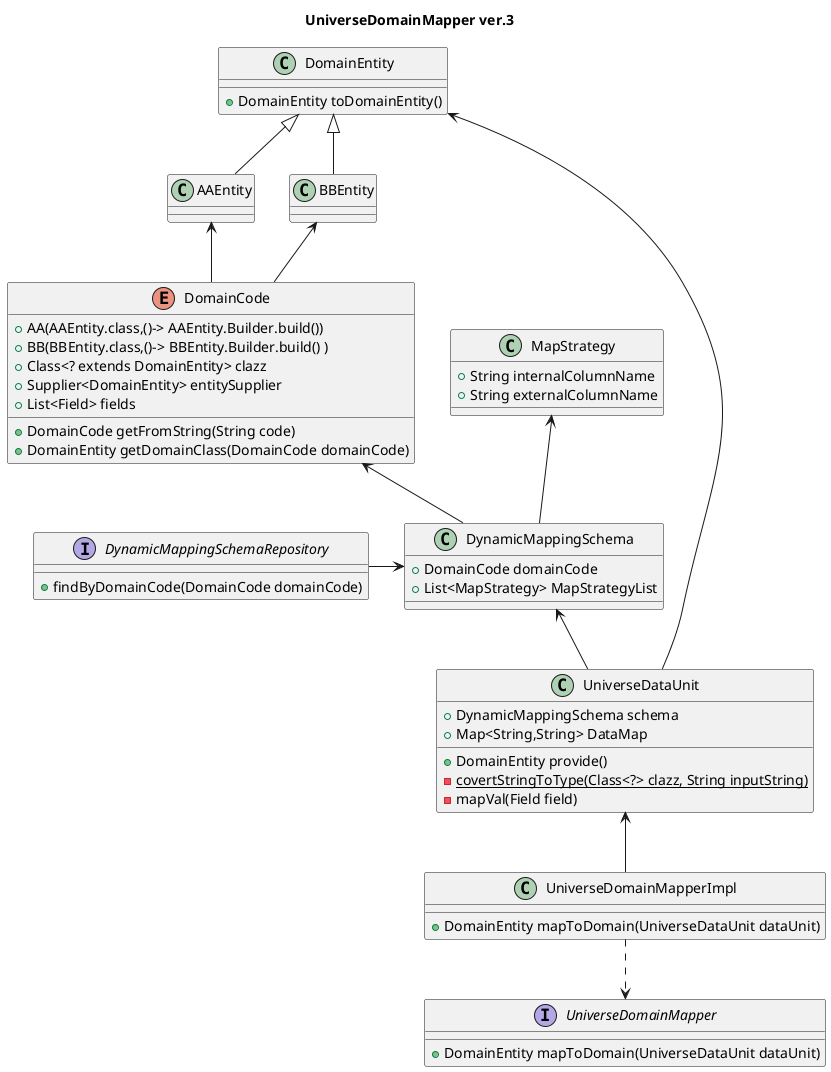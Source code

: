 @startuml
'https://plantuml.com/class-diagram
title: UniverseDomainMapper ver.3

DomainEntity <|-- AAEntity
DomainEntity <|-- BBEntity
DynamicMappingSchema <-- UniverseDataUnit
AAEntity <-- DomainCode
BBEntity <-- DomainCode
UniverseDomainMapper <.u. UniverseDomainMapperImpl
UniverseDataUnit <-- UniverseDomainMapperImpl
MapStrategy <-- DynamicMappingSchema
DomainEntity <-- UniverseDataUnit
DomainCode <-- DynamicMappingSchema
DynamicMappingSchema <-l- DynamicMappingSchemaRepository


interface UniverseDomainMapper{
+ DomainEntity mapToDomain(UniverseDataUnit dataUnit)
}


class UniverseDomainMapperImpl{
+ DomainEntity mapToDomain(UniverseDataUnit dataUnit)
}

interface DynamicMappingSchemaRepository{
+findByDomainCode(DomainCode domainCode)
}


class DomainEntity{
+ DomainEntity toDomainEntity()
}

class UniverseDataUnit{
+ DynamicMappingSchema schema
+ Map<String,String> DataMap
+ DomainEntity provide()
- {static} covertStringToType(Class<?> clazz, String inputString)
- mapVal(Field field)
}

class DynamicMappingSchema{
+ DomainCode domainCode
+ List<MapStrategy> MapStrategyList
}

class AAEntity {
}

class BBEntity {
}

class MapStrategy{
+ String internalColumnName
+ String externalColumnName
}

enum DomainCode {
+{field}AA(AAEntity.class,()-> AAEntity.Builder.build())
+{field}BB(BBEntity.class,()-> BBEntity.Builder.build() )
+ Class<? extends DomainEntity> clazz
+ Supplier<DomainEntity> entitySupplier
+ List<Field> fields
+ DomainCode getFromString(String code)
+ DomainEntity getDomainClass(DomainCode domainCode)
}

@enduml